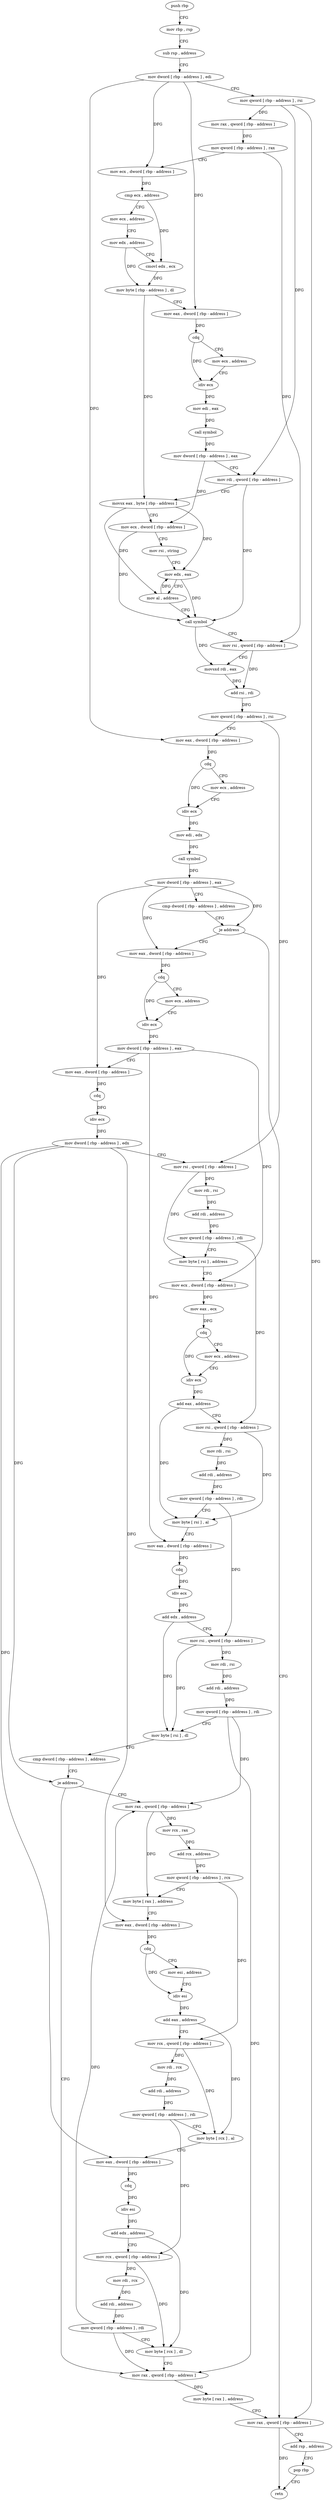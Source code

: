 digraph "func" {
"4433536" [label = "push rbp" ]
"4433537" [label = "mov rbp , rsp" ]
"4433540" [label = "sub rsp , address" ]
"4433544" [label = "mov dword [ rbp - address ] , edi" ]
"4433547" [label = "mov qword [ rbp - address ] , rsi" ]
"4433551" [label = "mov rax , qword [ rbp - address ]" ]
"4433555" [label = "mov qword [ rbp - address ] , rax" ]
"4433559" [label = "mov ecx , dword [ rbp - address ]" ]
"4433562" [label = "cmp ecx , address" ]
"4433565" [label = "mov ecx , address" ]
"4433570" [label = "mov edx , address" ]
"4433575" [label = "cmovl edx , ecx" ]
"4433578" [label = "mov byte [ rbp - address ] , dl" ]
"4433581" [label = "mov eax , dword [ rbp - address ]" ]
"4433584" [label = "cdq" ]
"4433585" [label = "mov ecx , address" ]
"4433590" [label = "idiv ecx" ]
"4433592" [label = "mov edi , eax" ]
"4433594" [label = "call symbol" ]
"4433599" [label = "mov dword [ rbp - address ] , eax" ]
"4433602" [label = "mov rdi , qword [ rbp - address ]" ]
"4433606" [label = "movsx eax , byte [ rbp - address ]" ]
"4433610" [label = "mov ecx , dword [ rbp - address ]" ]
"4433613" [label = "mov rsi , string" ]
"4433623" [label = "mov edx , eax" ]
"4433625" [label = "mov al , address" ]
"4433627" [label = "call symbol" ]
"4433632" [label = "mov rsi , qword [ rbp - address ]" ]
"4433636" [label = "movsxd rdi , eax" ]
"4433639" [label = "add rsi , rdi" ]
"4433642" [label = "mov qword [ rbp - address ] , rsi" ]
"4433646" [label = "mov eax , dword [ rbp - address ]" ]
"4433649" [label = "cdq" ]
"4433650" [label = "mov ecx , address" ]
"4433655" [label = "idiv ecx" ]
"4433657" [label = "mov edi , edx" ]
"4433659" [label = "call symbol" ]
"4433664" [label = "mov dword [ rbp - address ] , eax" ]
"4433667" [label = "cmp dword [ rbp - address ] , address" ]
"4433671" [label = "je address" ]
"4433887" [label = "mov rax , qword [ rbp - address ]" ]
"4433677" [label = "mov eax , dword [ rbp - address ]" ]
"4433891" [label = "add rsp , address" ]
"4433895" [label = "pop rbp" ]
"4433896" [label = "retn" ]
"4433680" [label = "cdq" ]
"4433681" [label = "mov ecx , address" ]
"4433686" [label = "idiv ecx" ]
"4433688" [label = "mov dword [ rbp - address ] , eax" ]
"4433691" [label = "mov eax , dword [ rbp - address ]" ]
"4433694" [label = "cdq" ]
"4433695" [label = "idiv ecx" ]
"4433697" [label = "mov dword [ rbp - address ] , edx" ]
"4433700" [label = "mov rsi , qword [ rbp - address ]" ]
"4433704" [label = "mov rdi , rsi" ]
"4433707" [label = "add rdi , address" ]
"4433714" [label = "mov qword [ rbp - address ] , rdi" ]
"4433718" [label = "mov byte [ rsi ] , address" ]
"4433721" [label = "mov ecx , dword [ rbp - address ]" ]
"4433724" [label = "mov eax , ecx" ]
"4433726" [label = "cdq" ]
"4433727" [label = "mov ecx , address" ]
"4433732" [label = "idiv ecx" ]
"4433734" [label = "add eax , address" ]
"4433737" [label = "mov rsi , qword [ rbp - address ]" ]
"4433741" [label = "mov rdi , rsi" ]
"4433744" [label = "add rdi , address" ]
"4433751" [label = "mov qword [ rbp - address ] , rdi" ]
"4433755" [label = "mov byte [ rsi ] , al" ]
"4433757" [label = "mov eax , dword [ rbp - address ]" ]
"4433760" [label = "cdq" ]
"4433761" [label = "idiv ecx" ]
"4433763" [label = "add edx , address" ]
"4433766" [label = "mov rsi , qword [ rbp - address ]" ]
"4433770" [label = "mov rdi , rsi" ]
"4433773" [label = "add rdi , address" ]
"4433780" [label = "mov qword [ rbp - address ] , rdi" ]
"4433784" [label = "mov byte [ rsi ] , dl" ]
"4433786" [label = "cmp dword [ rbp - address ] , address" ]
"4433790" [label = "je address" ]
"4433880" [label = "mov rax , qword [ rbp - address ]" ]
"4433796" [label = "mov rax , qword [ rbp - address ]" ]
"4433884" [label = "mov byte [ rax ] , address" ]
"4433800" [label = "mov rcx , rax" ]
"4433803" [label = "add rcx , address" ]
"4433810" [label = "mov qword [ rbp - address ] , rcx" ]
"4433814" [label = "mov byte [ rax ] , address" ]
"4433817" [label = "mov eax , dword [ rbp - address ]" ]
"4433820" [label = "cdq" ]
"4433821" [label = "mov esi , address" ]
"4433826" [label = "idiv esi" ]
"4433828" [label = "add eax , address" ]
"4433831" [label = "mov rcx , qword [ rbp - address ]" ]
"4433835" [label = "mov rdi , rcx" ]
"4433838" [label = "add rdi , address" ]
"4433845" [label = "mov qword [ rbp - address ] , rdi" ]
"4433849" [label = "mov byte [ rcx ] , al" ]
"4433851" [label = "mov eax , dword [ rbp - address ]" ]
"4433854" [label = "cdq" ]
"4433855" [label = "idiv esi" ]
"4433857" [label = "add edx , address" ]
"4433860" [label = "mov rcx , qword [ rbp - address ]" ]
"4433864" [label = "mov rdi , rcx" ]
"4433867" [label = "add rdi , address" ]
"4433874" [label = "mov qword [ rbp - address ] , rdi" ]
"4433878" [label = "mov byte [ rcx ] , dl" ]
"4433536" -> "4433537" [ label = "CFG" ]
"4433537" -> "4433540" [ label = "CFG" ]
"4433540" -> "4433544" [ label = "CFG" ]
"4433544" -> "4433547" [ label = "CFG" ]
"4433544" -> "4433559" [ label = "DFG" ]
"4433544" -> "4433581" [ label = "DFG" ]
"4433544" -> "4433646" [ label = "DFG" ]
"4433547" -> "4433551" [ label = "DFG" ]
"4433547" -> "4433602" [ label = "DFG" ]
"4433547" -> "4433887" [ label = "DFG" ]
"4433551" -> "4433555" [ label = "DFG" ]
"4433555" -> "4433559" [ label = "CFG" ]
"4433555" -> "4433632" [ label = "DFG" ]
"4433559" -> "4433562" [ label = "DFG" ]
"4433562" -> "4433565" [ label = "CFG" ]
"4433562" -> "4433575" [ label = "DFG" ]
"4433565" -> "4433570" [ label = "CFG" ]
"4433570" -> "4433575" [ label = "CFG" ]
"4433570" -> "4433578" [ label = "DFG" ]
"4433575" -> "4433578" [ label = "DFG" ]
"4433578" -> "4433581" [ label = "CFG" ]
"4433578" -> "4433606" [ label = "DFG" ]
"4433581" -> "4433584" [ label = "DFG" ]
"4433584" -> "4433585" [ label = "CFG" ]
"4433584" -> "4433590" [ label = "DFG" ]
"4433585" -> "4433590" [ label = "CFG" ]
"4433590" -> "4433592" [ label = "DFG" ]
"4433592" -> "4433594" [ label = "DFG" ]
"4433594" -> "4433599" [ label = "DFG" ]
"4433599" -> "4433602" [ label = "CFG" ]
"4433599" -> "4433610" [ label = "DFG" ]
"4433602" -> "4433606" [ label = "CFG" ]
"4433602" -> "4433627" [ label = "DFG" ]
"4433606" -> "4433610" [ label = "CFG" ]
"4433606" -> "4433623" [ label = "DFG" ]
"4433606" -> "4433625" [ label = "DFG" ]
"4433610" -> "4433613" [ label = "CFG" ]
"4433610" -> "4433627" [ label = "DFG" ]
"4433613" -> "4433623" [ label = "CFG" ]
"4433623" -> "4433625" [ label = "CFG" ]
"4433623" -> "4433627" [ label = "DFG" ]
"4433625" -> "4433627" [ label = "CFG" ]
"4433625" -> "4433623" [ label = "DFG" ]
"4433627" -> "4433632" [ label = "CFG" ]
"4433627" -> "4433636" [ label = "DFG" ]
"4433632" -> "4433636" [ label = "CFG" ]
"4433632" -> "4433639" [ label = "DFG" ]
"4433636" -> "4433639" [ label = "DFG" ]
"4433639" -> "4433642" [ label = "DFG" ]
"4433642" -> "4433646" [ label = "CFG" ]
"4433642" -> "4433700" [ label = "DFG" ]
"4433646" -> "4433649" [ label = "DFG" ]
"4433649" -> "4433650" [ label = "CFG" ]
"4433649" -> "4433655" [ label = "DFG" ]
"4433650" -> "4433655" [ label = "CFG" ]
"4433655" -> "4433657" [ label = "DFG" ]
"4433657" -> "4433659" [ label = "DFG" ]
"4433659" -> "4433664" [ label = "DFG" ]
"4433664" -> "4433667" [ label = "CFG" ]
"4433664" -> "4433671" [ label = "DFG" ]
"4433664" -> "4433677" [ label = "DFG" ]
"4433664" -> "4433691" [ label = "DFG" ]
"4433667" -> "4433671" [ label = "CFG" ]
"4433671" -> "4433887" [ label = "CFG" ]
"4433671" -> "4433677" [ label = "CFG" ]
"4433887" -> "4433891" [ label = "CFG" ]
"4433887" -> "4433896" [ label = "DFG" ]
"4433677" -> "4433680" [ label = "DFG" ]
"4433891" -> "4433895" [ label = "CFG" ]
"4433895" -> "4433896" [ label = "CFG" ]
"4433680" -> "4433681" [ label = "CFG" ]
"4433680" -> "4433686" [ label = "DFG" ]
"4433681" -> "4433686" [ label = "CFG" ]
"4433686" -> "4433688" [ label = "DFG" ]
"4433688" -> "4433691" [ label = "CFG" ]
"4433688" -> "4433721" [ label = "DFG" ]
"4433688" -> "4433757" [ label = "DFG" ]
"4433691" -> "4433694" [ label = "DFG" ]
"4433694" -> "4433695" [ label = "DFG" ]
"4433695" -> "4433697" [ label = "DFG" ]
"4433697" -> "4433700" [ label = "CFG" ]
"4433697" -> "4433790" [ label = "DFG" ]
"4433697" -> "4433817" [ label = "DFG" ]
"4433697" -> "4433851" [ label = "DFG" ]
"4433700" -> "4433704" [ label = "DFG" ]
"4433700" -> "4433718" [ label = "DFG" ]
"4433704" -> "4433707" [ label = "DFG" ]
"4433707" -> "4433714" [ label = "DFG" ]
"4433714" -> "4433718" [ label = "CFG" ]
"4433714" -> "4433737" [ label = "DFG" ]
"4433718" -> "4433721" [ label = "CFG" ]
"4433721" -> "4433724" [ label = "DFG" ]
"4433724" -> "4433726" [ label = "DFG" ]
"4433726" -> "4433727" [ label = "CFG" ]
"4433726" -> "4433732" [ label = "DFG" ]
"4433727" -> "4433732" [ label = "CFG" ]
"4433732" -> "4433734" [ label = "DFG" ]
"4433734" -> "4433737" [ label = "CFG" ]
"4433734" -> "4433755" [ label = "DFG" ]
"4433737" -> "4433741" [ label = "DFG" ]
"4433737" -> "4433755" [ label = "DFG" ]
"4433741" -> "4433744" [ label = "DFG" ]
"4433744" -> "4433751" [ label = "DFG" ]
"4433751" -> "4433755" [ label = "CFG" ]
"4433751" -> "4433766" [ label = "DFG" ]
"4433755" -> "4433757" [ label = "CFG" ]
"4433757" -> "4433760" [ label = "DFG" ]
"4433760" -> "4433761" [ label = "DFG" ]
"4433761" -> "4433763" [ label = "DFG" ]
"4433763" -> "4433766" [ label = "CFG" ]
"4433763" -> "4433784" [ label = "DFG" ]
"4433766" -> "4433770" [ label = "DFG" ]
"4433766" -> "4433784" [ label = "DFG" ]
"4433770" -> "4433773" [ label = "DFG" ]
"4433773" -> "4433780" [ label = "DFG" ]
"4433780" -> "4433784" [ label = "CFG" ]
"4433780" -> "4433880" [ label = "DFG" ]
"4433780" -> "4433796" [ label = "DFG" ]
"4433784" -> "4433786" [ label = "CFG" ]
"4433786" -> "4433790" [ label = "CFG" ]
"4433790" -> "4433880" [ label = "CFG" ]
"4433790" -> "4433796" [ label = "CFG" ]
"4433880" -> "4433884" [ label = "DFG" ]
"4433796" -> "4433800" [ label = "DFG" ]
"4433796" -> "4433814" [ label = "DFG" ]
"4433884" -> "4433887" [ label = "CFG" ]
"4433800" -> "4433803" [ label = "DFG" ]
"4433803" -> "4433810" [ label = "DFG" ]
"4433810" -> "4433814" [ label = "CFG" ]
"4433810" -> "4433831" [ label = "DFG" ]
"4433814" -> "4433817" [ label = "CFG" ]
"4433817" -> "4433820" [ label = "DFG" ]
"4433820" -> "4433821" [ label = "CFG" ]
"4433820" -> "4433826" [ label = "DFG" ]
"4433821" -> "4433826" [ label = "CFG" ]
"4433826" -> "4433828" [ label = "DFG" ]
"4433828" -> "4433831" [ label = "CFG" ]
"4433828" -> "4433849" [ label = "DFG" ]
"4433831" -> "4433835" [ label = "DFG" ]
"4433831" -> "4433849" [ label = "DFG" ]
"4433835" -> "4433838" [ label = "DFG" ]
"4433838" -> "4433845" [ label = "DFG" ]
"4433845" -> "4433849" [ label = "CFG" ]
"4433845" -> "4433860" [ label = "DFG" ]
"4433849" -> "4433851" [ label = "CFG" ]
"4433851" -> "4433854" [ label = "DFG" ]
"4433854" -> "4433855" [ label = "DFG" ]
"4433855" -> "4433857" [ label = "DFG" ]
"4433857" -> "4433860" [ label = "CFG" ]
"4433857" -> "4433878" [ label = "DFG" ]
"4433860" -> "4433864" [ label = "DFG" ]
"4433860" -> "4433878" [ label = "DFG" ]
"4433864" -> "4433867" [ label = "DFG" ]
"4433867" -> "4433874" [ label = "DFG" ]
"4433874" -> "4433878" [ label = "CFG" ]
"4433874" -> "4433880" [ label = "DFG" ]
"4433874" -> "4433796" [ label = "DFG" ]
"4433878" -> "4433880" [ label = "CFG" ]
}

